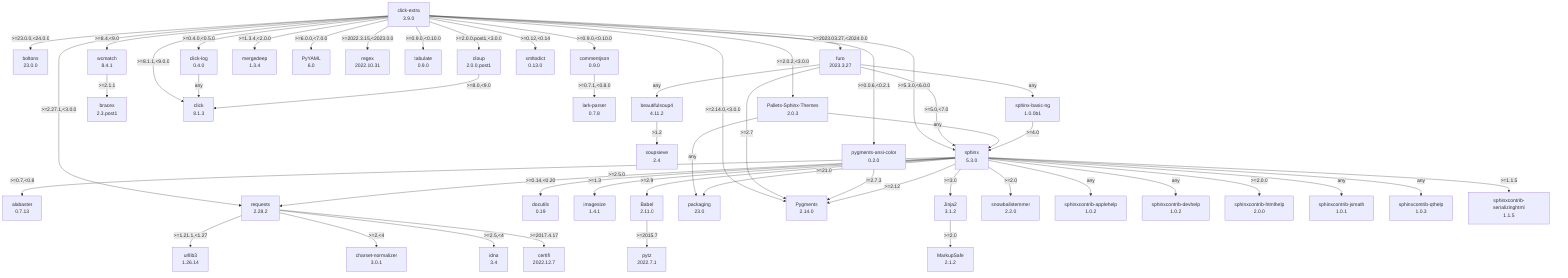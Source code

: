 flowchart TD
    classDef missing stroke-dasharray: 5
    alabaster["alabaster\n0.7.13"]
    babel["Babel\n2.11.0"]
    beautifulsoup4["beautifulsoup4\n4.11.2"]
    boltons["boltons\n23.0.0"]
    bracex["bracex\n2.3.post1"]
    certifi["certifi\n2022.12.7"]
    charset-normalizer["charset-normalizer\n3.0.1"]
    click-extra["click-extra\n3.9.0"]
    click-log["click-log\n0.4.0"]
    click_0["click\n8.1.3"]
    cloup["cloup\n2.0.0.post1"]
    commentjson["commentjson\n0.9.0"]
    docutils["docutils\n0.19"]
    furo["furo\n2023.3.27"]
    idna["idna\n3.4"]
    imagesize["imagesize\n1.4.1"]
    jinja2["Jinja2\n3.1.2"]
    lark-parser["lark-parser\n0.7.8"]
    markupsafe["MarkupSafe\n2.1.2"]
    mergedeep["mergedeep\n1.3.4"]
    packaging["packaging\n23.0"]
    pallets-sphinx-themes["Pallets-Sphinx-Themes\n2.0.3"]
    pygments-ansi-color["pygments-ansi-color\n0.2.0"]
    pygments["Pygments\n2.14.0"]
    pytz["pytz\n2022.7.1"]
    pyyaml["PyYAML\n6.0"]
    regex["regex\n2022.10.31"]
    requests["requests\n2.28.2"]
    snowballstemmer["snowballstemmer\n2.2.0"]
    soupsieve["soupsieve\n2.4"]
    sphinx-basic-ng["sphinx-basic-ng\n1.0.0b1"]
    sphinx["sphinx\n5.3.0"]
    sphinxcontrib-applehelp["sphinxcontrib-applehelp\n1.0.2"]
    sphinxcontrib-devhelp["sphinxcontrib-devhelp\n1.0.2"]
    sphinxcontrib-htmlhelp["sphinxcontrib-htmlhelp\n2.0.0"]
    sphinxcontrib-jsmath["sphinxcontrib-jsmath\n1.0.1"]
    sphinxcontrib-qthelp["sphinxcontrib-qthelp\n1.0.3"]
    sphinxcontrib-serializinghtml["sphinxcontrib-serializinghtml\n1.1.5"]
    tabulate["tabulate\n0.9.0"]
    urllib3["urllib3\n1.26.14"]
    wcmatch["wcmatch\n8.4.1"]
    xmltodict["xmltodict\n0.13.0"]
    babel -- ">=2015.7" --> pytz
    beautifulsoup4 -- ">1.2" --> soupsieve
    click-extra -- ">=0.0.6,<0.2.1" --> pygments-ansi-color
    click-extra -- ">=0.12,<0.14" --> xmltodict
    click-extra -- ">=0.4.0,<0.5.0" --> click-log
    click-extra -- ">=0.9.0,<0.10.0" --> commentjson
    click-extra -- ">=0.9.0,<0.10.0" --> tabulate
    click-extra -- ">=1.3.4,<2.0.0" --> mergedeep
    click-extra -- ">=2.0.0.post1,<3.0.0" --> cloup
    click-extra -- ">=2.0.2,<3.0.0" --> pallets-sphinx-themes
    click-extra -- ">=2.14.0,<3.0.0" --> pygments
    click-extra -- ">=2.27.1,<3.0.0" --> requests
    click-extra -- ">=2022.3.15,<2023.0.0" --> regex
    click-extra -- ">=2023.03.27,<2024.0.0" --> furo
    click-extra -- ">=23.0.0,<24.0.0" --> boltons
    click-extra -- ">=5.3.0,<6.0.0" --> sphinx
    click-extra -- ">=6.0.0,<7.0.0" --> pyyaml
    click-extra -- ">=8.1.1,<9.0.0" --> click_0
    click-extra -- ">=8.4,<9.0" --> wcmatch
    click-log -- "any" --> click_0
    cloup -- ">=8.0,<9.0" --> click_0
    commentjson -- ">=0.7.1,<0.8.0" --> lark-parser
    furo -- ">=2.7" --> pygments
    furo -- ">=5.0,<7.0" --> sphinx
    furo -- "any" --> beautifulsoup4
    furo -- "any" --> sphinx-basic-ng
    jinja2 -- ">=2.0" --> markupsafe
    pallets-sphinx-themes -- "any" --> packaging
    pallets-sphinx-themes -- "any" --> sphinx
    pygments-ansi-color -- "!=2.7.3" --> pygments
    requests -- ">=1.21.1,<1.27" --> urllib3
    requests -- ">=2,<4" --> charset-normalizer
    requests -- ">=2.5,<4" --> idna
    requests -- ">=2017.4.17" --> certifi
    sphinx -- ">=0.14,<0.20" --> docutils
    sphinx -- ">=0.7,<0.8" --> alabaster
    sphinx -- ">=1.1.5" --> sphinxcontrib-serializinghtml
    sphinx -- ">=1.3" --> imagesize
    sphinx -- ">=2.0" --> snowballstemmer
    sphinx -- ">=2.0.0" --> sphinxcontrib-htmlhelp
    sphinx -- ">=2.12" --> pygments
    sphinx -- ">=2.5.0" --> requests
    sphinx -- ">=2.9" --> babel
    sphinx -- ">=21.0" --> packaging
    sphinx -- ">=3.0" --> jinja2
    sphinx -- "any" --> sphinxcontrib-applehelp
    sphinx -- "any" --> sphinxcontrib-devhelp
    sphinx -- "any" --> sphinxcontrib-jsmath
    sphinx -- "any" --> sphinxcontrib-qthelp
    sphinx-basic-ng -- ">=4.0" --> sphinx
    wcmatch -- ">=2.1.1" --> bracex